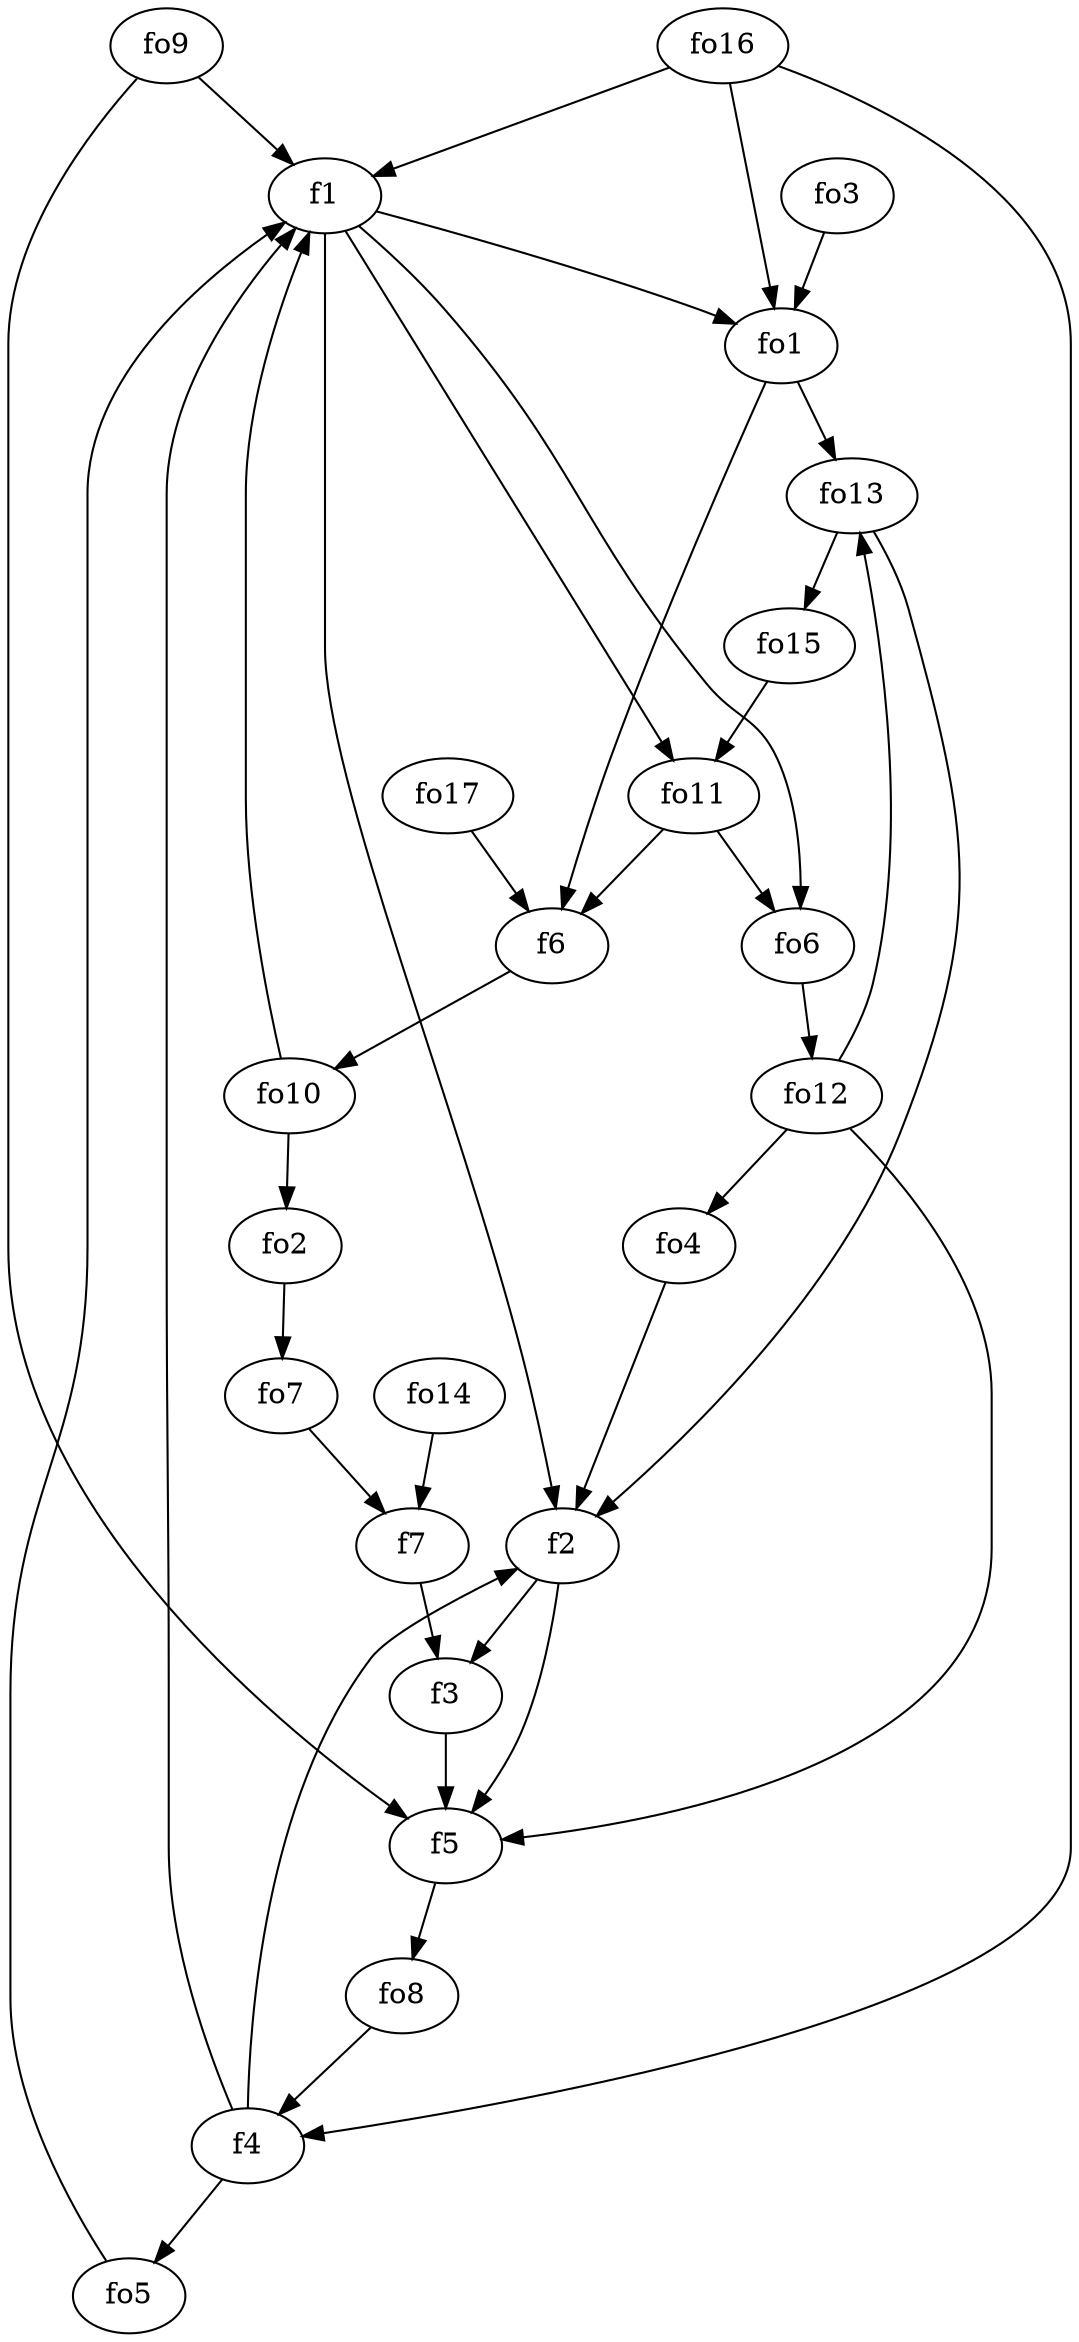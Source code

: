strict digraph  {
f1;
f2;
f3;
f4;
f5;
f6;
f7;
fo1;
fo2;
fo3;
fo4;
fo5;
fo6;
fo7;
fo8;
fo9;
fo10;
fo11;
fo12;
fo13;
fo14;
fo15;
fo16;
fo17;
f1 -> fo11  [weight=2];
f1 -> fo1  [weight=2];
f1 -> fo6  [weight=2];
f1 -> f2  [weight=2];
f2 -> f3  [weight=2];
f2 -> f5  [weight=2];
f3 -> f5  [weight=2];
f4 -> f2  [weight=2];
f4 -> f1  [weight=2];
f4 -> fo5  [weight=2];
f5 -> fo8  [weight=2];
f6 -> fo10  [weight=2];
f7 -> f3  [weight=2];
fo1 -> f6  [weight=2];
fo1 -> fo13  [weight=2];
fo2 -> fo7  [weight=2];
fo3 -> fo1  [weight=2];
fo4 -> f2  [weight=2];
fo5 -> f1  [weight=2];
fo6 -> fo12  [weight=2];
fo7 -> f7  [weight=2];
fo8 -> f4  [weight=2];
fo9 -> f5  [weight=2];
fo9 -> f1  [weight=2];
fo10 -> f1  [weight=2];
fo10 -> fo2  [weight=2];
fo11 -> fo6  [weight=2];
fo11 -> f6  [weight=2];
fo12 -> f5  [weight=2];
fo12 -> fo13  [weight=2];
fo12 -> fo4  [weight=2];
fo13 -> fo15  [weight=2];
fo13 -> f2  [weight=2];
fo14 -> f7  [weight=2];
fo15 -> fo11  [weight=2];
fo16 -> fo1  [weight=2];
fo16 -> f1  [weight=2];
fo16 -> f4  [weight=2];
fo17 -> f6  [weight=2];
}
